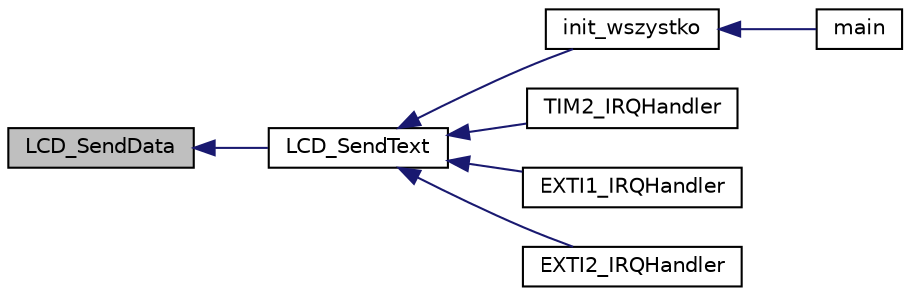 digraph "LCD_SendData"
{
  edge [fontname="Helvetica",fontsize="10",labelfontname="Helvetica",labelfontsize="10"];
  node [fontname="Helvetica",fontsize="10",shape=record];
  rankdir="LR";
  Node108 [label="LCD_SendData",height=0.2,width=0.4,color="black", fillcolor="grey75", style="filled", fontcolor="black"];
  Node108 -> Node109 [dir="back",color="midnightblue",fontsize="10",style="solid"];
  Node109 [label="LCD_SendText",height=0.2,width=0.4,color="black", fillcolor="white", style="filled",URL="$lcd4bit_8h.html#ad0c262e2f73ff4d8d2fd198f76e102a8"];
  Node109 -> Node110 [dir="back",color="midnightblue",fontsize="10",style="solid"];
  Node110 [label="init_wszystko",height=0.2,width=0.4,color="black", fillcolor="white", style="filled",URL="$_init__all_8h.html#acdbbebf8dc17d0b9825a2608b3108183",tooltip="funkcja inicjalizujaca peryferia "];
  Node110 -> Node111 [dir="back",color="midnightblue",fontsize="10",style="solid"];
  Node111 [label="main",height=0.2,width=0.4,color="black", fillcolor="white", style="filled",URL="$main_8c.html#acdef7a1fd863a6d3770c1268cb06add3"];
  Node109 -> Node112 [dir="back",color="midnightblue",fontsize="10",style="solid"];
  Node112 [label="TIM2_IRQHandler",height=0.2,width=0.4,color="black", fillcolor="white", style="filled",URL="$group___i_o___toggle.html#ga38ad4725462bdc5e86c4ead4f04b9fc2"];
  Node109 -> Node113 [dir="back",color="midnightblue",fontsize="10",style="solid"];
  Node113 [label="EXTI1_IRQHandler",height=0.2,width=0.4,color="black", fillcolor="white", style="filled",URL="$group___i_o___toggle.html#ga7e9055d1f4a14ef6eb3990a77efc8983"];
  Node109 -> Node114 [dir="back",color="midnightblue",fontsize="10",style="solid"];
  Node114 [label="EXTI2_IRQHandler",height=0.2,width=0.4,color="black", fillcolor="white", style="filled",URL="$group___i_o___toggle.html#ga8f18ae41a8775fbfc871c2d9c8605e4b"];
}

